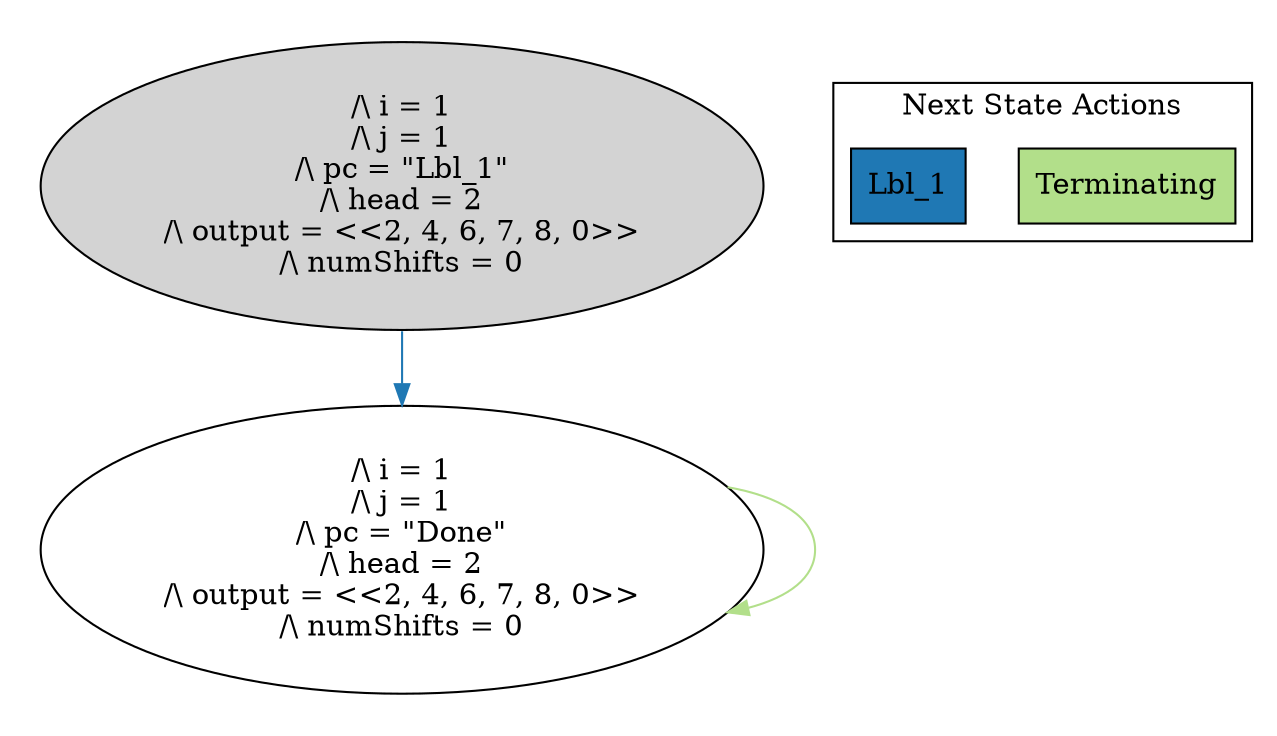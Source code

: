 strict digraph DiskGraph {
edge [colorscheme="paired12"]
nodesep=0.35;
subgraph cluster_graph {
color="white";
-8627670431161176108 [label="/\\ i = 1\n/\\ j = 1\n/\\ pc = \"Lbl_1\"\n/\\ head = 2\n/\\ output = <<2, 4, 6, 7, 8, 0>>\n/\\ numShifts = 0",style = filled]
-8627670431161176108 -> 186235429792459930 [label="",color="2",fontcolor="2"];
186235429792459930 [label="/\\ i = 1\n/\\ j = 1\n/\\ pc = \"Done\"\n/\\ head = 2\n/\\ output = <<2, 4, 6, 7, 8, 0>>\n/\\ numShifts = 0"];
186235429792459930 -> 186235429792459930 [label="",color="3",fontcolor="3"];
{rank = same; -8627670431161176108;}
{rank = same; 186235429792459930;}
}
subgraph cluster_legend {graph[style=bold];label = "Next State Actions" style="solid"
node [ labeljust="l",colorscheme="paired12",style=filled,shape=record ]
Terminating [label="Terminating",fillcolor=3]
Lbl_1 [label="Lbl_1",fillcolor=2]
}}